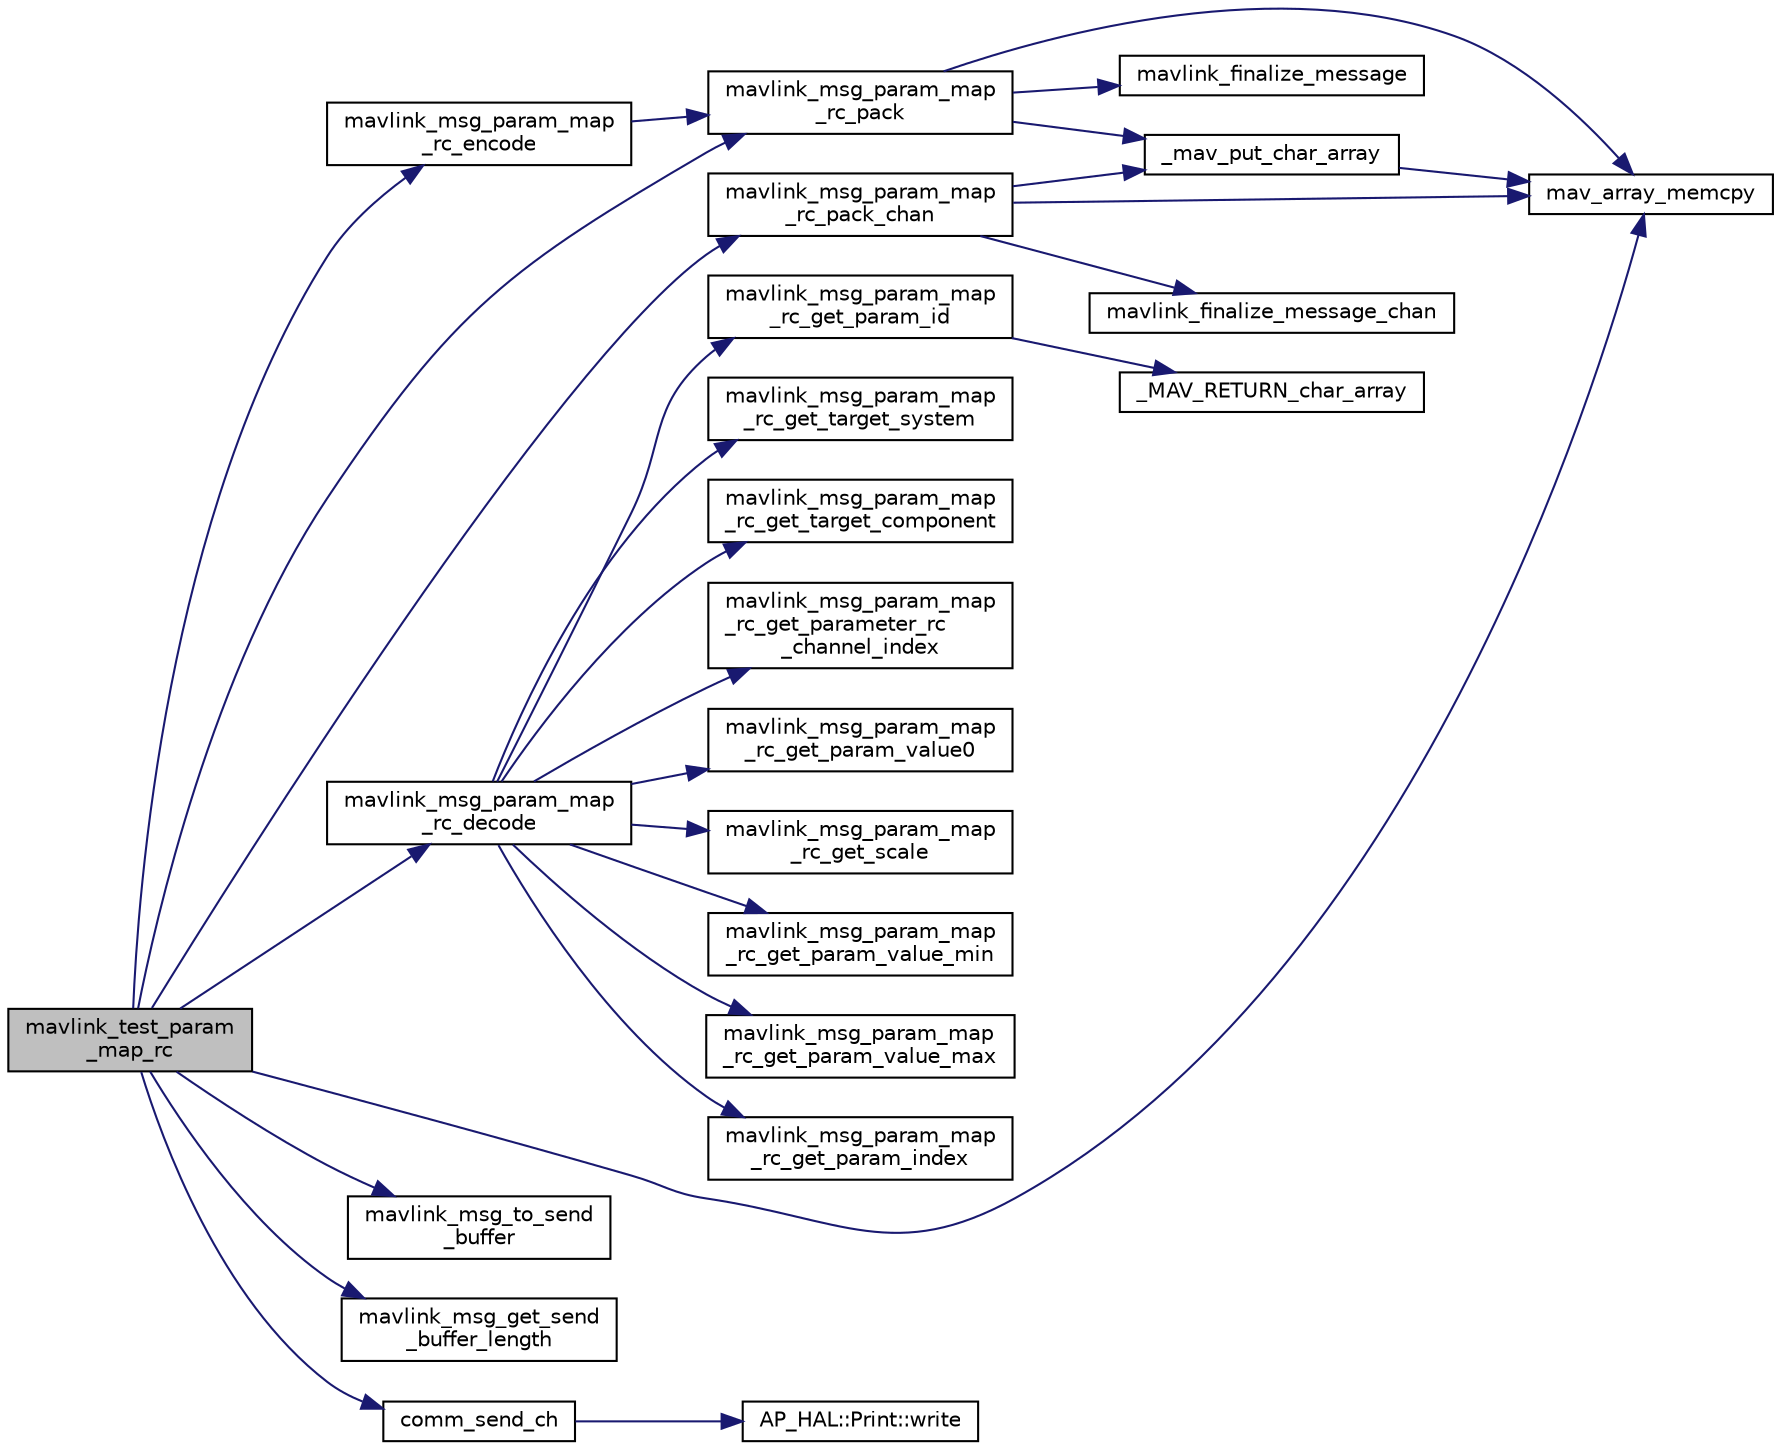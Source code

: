 digraph "mavlink_test_param_map_rc"
{
 // INTERACTIVE_SVG=YES
  edge [fontname="Helvetica",fontsize="10",labelfontname="Helvetica",labelfontsize="10"];
  node [fontname="Helvetica",fontsize="10",shape=record];
  rankdir="LR";
  Node1 [label="mavlink_test_param\l_map_rc",height=0.2,width=0.4,color="black", fillcolor="grey75", style="filled" fontcolor="black"];
  Node1 -> Node2 [color="midnightblue",fontsize="10",style="solid",fontname="Helvetica"];
  Node2 [label="mav_array_memcpy",height=0.2,width=0.4,color="black", fillcolor="white", style="filled",URL="$v0_89_2protocol_8h.html#a4486c3d5854cac1cb6a0fb1cc5ba570c"];
  Node1 -> Node3 [color="midnightblue",fontsize="10",style="solid",fontname="Helvetica"];
  Node3 [label="mavlink_msg_param_map\l_rc_encode",height=0.2,width=0.4,color="black", fillcolor="white", style="filled",URL="$mavlink__msg__param__map__rc_8h.html#a78aa5b1aab63fe7122bb05096199c29f",tooltip="Encode a param_map_rc struct. "];
  Node3 -> Node4 [color="midnightblue",fontsize="10",style="solid",fontname="Helvetica"];
  Node4 [label="mavlink_msg_param_map\l_rc_pack",height=0.2,width=0.4,color="black", fillcolor="white", style="filled",URL="$mavlink__msg__param__map__rc_8h.html#a2c0357bac81f09d5a2b8e779cbc12264",tooltip="Pack a param_map_rc message. "];
  Node4 -> Node5 [color="midnightblue",fontsize="10",style="solid",fontname="Helvetica"];
  Node5 [label="_mav_put_char_array",height=0.2,width=0.4,color="black", fillcolor="white", style="filled",URL="$v0_89_2protocol_8h.html#a1e87b7f293e127478ca611644a7810b6"];
  Node5 -> Node2 [color="midnightblue",fontsize="10",style="solid",fontname="Helvetica"];
  Node4 -> Node2 [color="midnightblue",fontsize="10",style="solid",fontname="Helvetica"];
  Node4 -> Node6 [color="midnightblue",fontsize="10",style="solid",fontname="Helvetica"];
  Node6 [label="mavlink_finalize_message",height=0.2,width=0.4,color="black", fillcolor="white", style="filled",URL="$v0_89_2mavlink__helpers_8h.html#af3bea083c5ec83f5b6570b2bd4a817d0",tooltip="Finalize a MAVLink message with MAVLINK_COMM_0 as default channel. "];
  Node1 -> Node7 [color="midnightblue",fontsize="10",style="solid",fontname="Helvetica"];
  Node7 [label="mavlink_msg_param_map\l_rc_decode",height=0.2,width=0.4,color="black", fillcolor="white", style="filled",URL="$mavlink__msg__param__map__rc_8h.html#adfc02ae140ec21d7d1a8f4fedcd4012a",tooltip="Decode a param_map_rc message into a struct. "];
  Node7 -> Node8 [color="midnightblue",fontsize="10",style="solid",fontname="Helvetica"];
  Node8 [label="mavlink_msg_param_map\l_rc_get_param_value0",height=0.2,width=0.4,color="black", fillcolor="white", style="filled",URL="$mavlink__msg__param__map__rc_8h.html#ab453a0c003d02251bd0b1c21511aeb1e",tooltip="Get field param_value0 from param_map_rc message. "];
  Node7 -> Node9 [color="midnightblue",fontsize="10",style="solid",fontname="Helvetica"];
  Node9 [label="mavlink_msg_param_map\l_rc_get_scale",height=0.2,width=0.4,color="black", fillcolor="white", style="filled",URL="$mavlink__msg__param__map__rc_8h.html#a89c685ecbe473f80953220a62def57b5",tooltip="Get field scale from param_map_rc message. "];
  Node7 -> Node10 [color="midnightblue",fontsize="10",style="solid",fontname="Helvetica"];
  Node10 [label="mavlink_msg_param_map\l_rc_get_param_value_min",height=0.2,width=0.4,color="black", fillcolor="white", style="filled",URL="$mavlink__msg__param__map__rc_8h.html#ab7386523f64f313be47d1bd24fbc361b",tooltip="Get field param_value_min from param_map_rc message. "];
  Node7 -> Node11 [color="midnightblue",fontsize="10",style="solid",fontname="Helvetica"];
  Node11 [label="mavlink_msg_param_map\l_rc_get_param_value_max",height=0.2,width=0.4,color="black", fillcolor="white", style="filled",URL="$mavlink__msg__param__map__rc_8h.html#accd271d7f271a56d53d898630fdddecf",tooltip="Get field param_value_max from param_map_rc message. "];
  Node7 -> Node12 [color="midnightblue",fontsize="10",style="solid",fontname="Helvetica"];
  Node12 [label="mavlink_msg_param_map\l_rc_get_param_index",height=0.2,width=0.4,color="black", fillcolor="white", style="filled",URL="$mavlink__msg__param__map__rc_8h.html#afc963bbf4c06d6d8454c473b641e6255",tooltip="Get field param_index from param_map_rc message. "];
  Node7 -> Node13 [color="midnightblue",fontsize="10",style="solid",fontname="Helvetica"];
  Node13 [label="mavlink_msg_param_map\l_rc_get_target_system",height=0.2,width=0.4,color="black", fillcolor="white", style="filled",URL="$mavlink__msg__param__map__rc_8h.html#a55a63f6282ec6eb9f4b50014d0837d32",tooltip="Send a param_map_rc message. "];
  Node7 -> Node14 [color="midnightblue",fontsize="10",style="solid",fontname="Helvetica"];
  Node14 [label="mavlink_msg_param_map\l_rc_get_target_component",height=0.2,width=0.4,color="black", fillcolor="white", style="filled",URL="$mavlink__msg__param__map__rc_8h.html#a5eb192bdbe9e418b028c6e3ee31a9090",tooltip="Get field target_component from param_map_rc message. "];
  Node7 -> Node15 [color="midnightblue",fontsize="10",style="solid",fontname="Helvetica"];
  Node15 [label="mavlink_msg_param_map\l_rc_get_param_id",height=0.2,width=0.4,color="black", fillcolor="white", style="filled",URL="$mavlink__msg__param__map__rc_8h.html#af3b0a8a228d9b235e5ebd40b9e8ad466",tooltip="Get field param_id from param_map_rc message. "];
  Node15 -> Node16 [color="midnightblue",fontsize="10",style="solid",fontname="Helvetica"];
  Node16 [label="_MAV_RETURN_char_array",height=0.2,width=0.4,color="black", fillcolor="white", style="filled",URL="$v0_89_2protocol_8h.html#a12ebb16564718cc14d12b46458bbb290"];
  Node7 -> Node17 [color="midnightblue",fontsize="10",style="solid",fontname="Helvetica"];
  Node17 [label="mavlink_msg_param_map\l_rc_get_parameter_rc\l_channel_index",height=0.2,width=0.4,color="black", fillcolor="white", style="filled",URL="$mavlink__msg__param__map__rc_8h.html#a709136c35b0f78c23f93fe3a0d9a8138",tooltip="Get field parameter_rc_channel_index from param_map_rc message. "];
  Node1 -> Node4 [color="midnightblue",fontsize="10",style="solid",fontname="Helvetica"];
  Node1 -> Node18 [color="midnightblue",fontsize="10",style="solid",fontname="Helvetica"];
  Node18 [label="mavlink_msg_param_map\l_rc_pack_chan",height=0.2,width=0.4,color="black", fillcolor="white", style="filled",URL="$mavlink__msg__param__map__rc_8h.html#a453dfe30c47b39de4b59c1526bfef9e8",tooltip="Pack a param_map_rc message on a channel. "];
  Node18 -> Node5 [color="midnightblue",fontsize="10",style="solid",fontname="Helvetica"];
  Node18 -> Node2 [color="midnightblue",fontsize="10",style="solid",fontname="Helvetica"];
  Node18 -> Node19 [color="midnightblue",fontsize="10",style="solid",fontname="Helvetica"];
  Node19 [label="mavlink_finalize_message_chan",height=0.2,width=0.4,color="black", fillcolor="white", style="filled",URL="$v0_89_2mavlink__helpers_8h.html#aa66131138fc02101dcc73b4b556ab422",tooltip="Finalize a MAVLink message with channel assignment. "];
  Node1 -> Node20 [color="midnightblue",fontsize="10",style="solid",fontname="Helvetica"];
  Node20 [label="mavlink_msg_to_send\l_buffer",height=0.2,width=0.4,color="black", fillcolor="white", style="filled",URL="$v0_89_2mavlink__helpers_8h.html#afea0a9befa84822fd62c2899ea0d849e",tooltip="Pack a message to send it over a serial byte stream. "];
  Node1 -> Node21 [color="midnightblue",fontsize="10",style="solid",fontname="Helvetica"];
  Node21 [label="mavlink_msg_get_send\l_buffer_length",height=0.2,width=0.4,color="black", fillcolor="white", style="filled",URL="$v0_89_2protocol_8h.html#aa86c08f27aabb7a2e12a67f189f590c8",tooltip="Get the required buffer size for this message. "];
  Node1 -> Node22 [color="midnightblue",fontsize="10",style="solid",fontname="Helvetica"];
  Node22 [label="comm_send_ch",height=0.2,width=0.4,color="black", fillcolor="white", style="filled",URL="$GCS__MAVLink_8h.html#ab753873a1ee10adedd0ce246311468f8"];
  Node22 -> Node23 [color="midnightblue",fontsize="10",style="solid",fontname="Helvetica"];
  Node23 [label="AP_HAL::Print::write",height=0.2,width=0.4,color="black", fillcolor="white", style="filled",URL="$classAP__HAL_1_1Print.html#acc65391952a43334f8f5c9bef341f501"];
}
